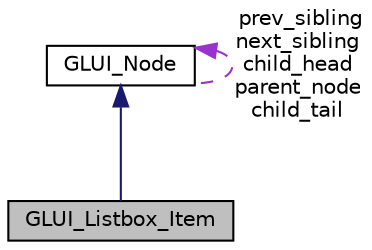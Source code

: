 digraph "GLUI_Listbox_Item"
{
  edge [fontname="Helvetica",fontsize="10",labelfontname="Helvetica",labelfontsize="10"];
  node [fontname="Helvetica",fontsize="10",shape=record];
  Node1 [label="GLUI_Listbox_Item",height=0.2,width=0.4,color="black", fillcolor="grey75", style="filled", fontcolor="black"];
  Node2 -> Node1 [dir="back",color="midnightblue",fontsize="10",style="solid",fontname="Helvetica"];
  Node2 [label="GLUI_Node",height=0.2,width=0.4,color="black", fillcolor="white", style="filled",URL="$class_g_l_u_i___node.html"];
  Node2 -> Node2 [dir="back",color="darkorchid3",fontsize="10",style="dashed",label=" prev_sibling\nnext_sibling\nchild_head\nparent_node\nchild_tail" ,fontname="Helvetica"];
}
